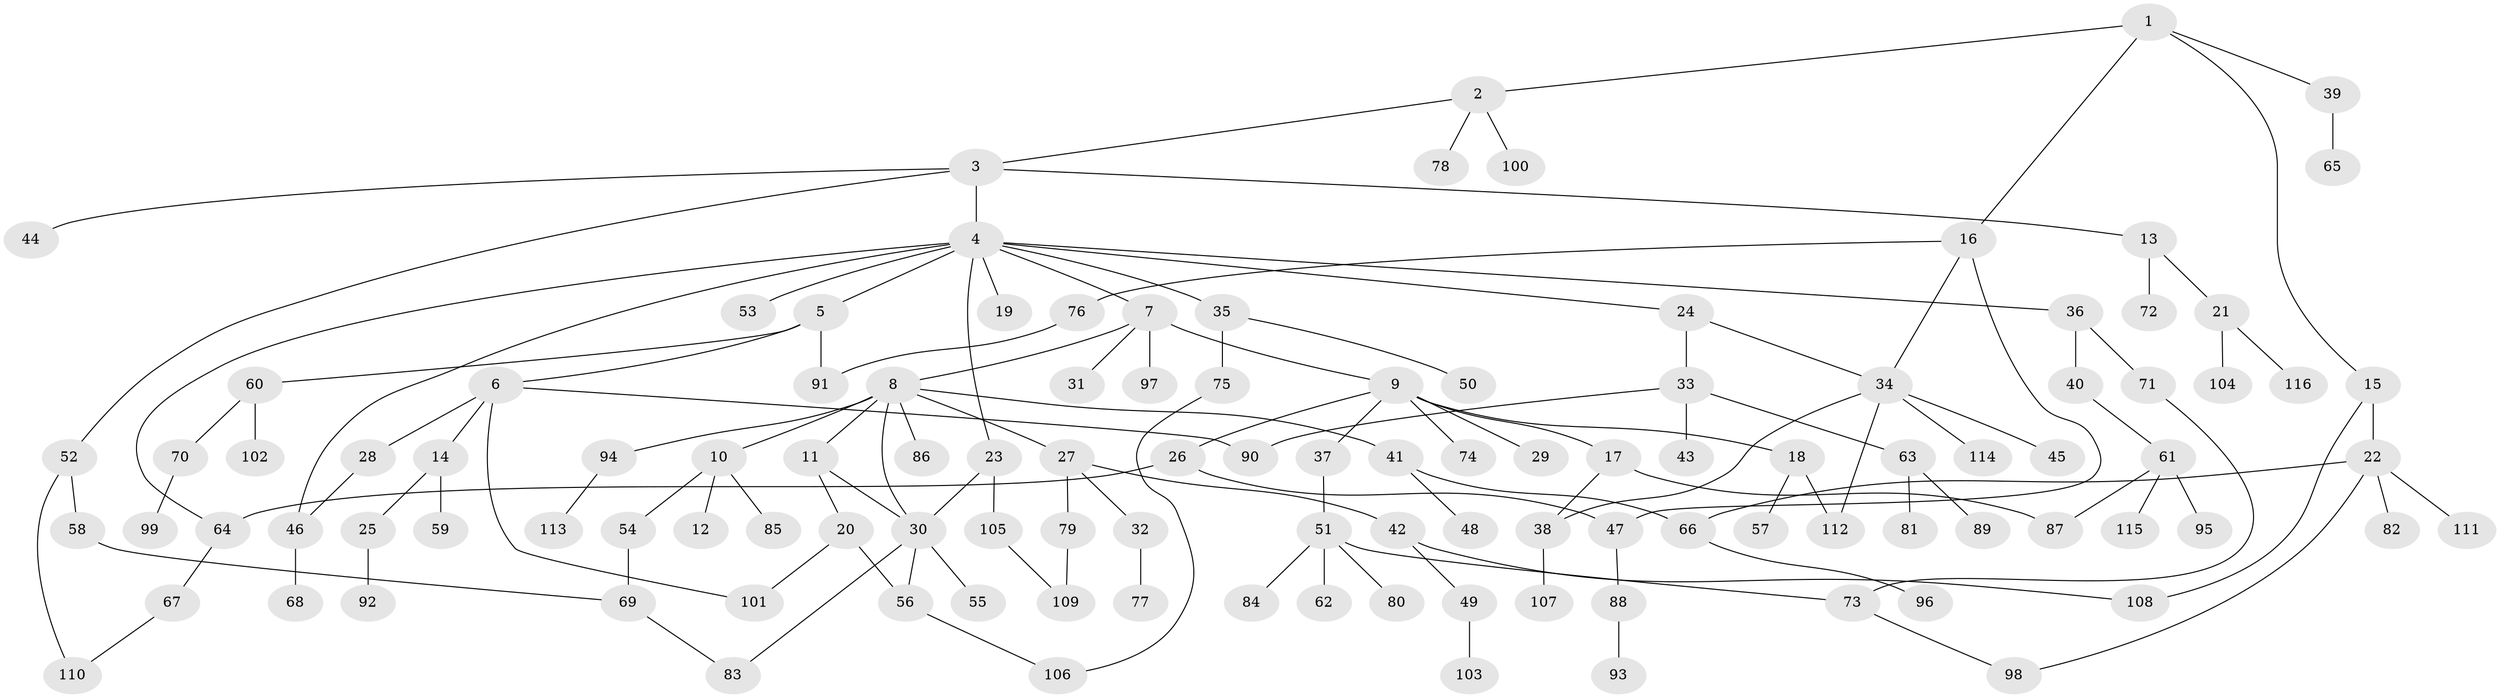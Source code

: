 // Generated by graph-tools (version 1.1) at 2025/25/03/09/25 03:25:35]
// undirected, 116 vertices, 137 edges
graph export_dot {
graph [start="1"]
  node [color=gray90,style=filled];
  1;
  2;
  3;
  4;
  5;
  6;
  7;
  8;
  9;
  10;
  11;
  12;
  13;
  14;
  15;
  16;
  17;
  18;
  19;
  20;
  21;
  22;
  23;
  24;
  25;
  26;
  27;
  28;
  29;
  30;
  31;
  32;
  33;
  34;
  35;
  36;
  37;
  38;
  39;
  40;
  41;
  42;
  43;
  44;
  45;
  46;
  47;
  48;
  49;
  50;
  51;
  52;
  53;
  54;
  55;
  56;
  57;
  58;
  59;
  60;
  61;
  62;
  63;
  64;
  65;
  66;
  67;
  68;
  69;
  70;
  71;
  72;
  73;
  74;
  75;
  76;
  77;
  78;
  79;
  80;
  81;
  82;
  83;
  84;
  85;
  86;
  87;
  88;
  89;
  90;
  91;
  92;
  93;
  94;
  95;
  96;
  97;
  98;
  99;
  100;
  101;
  102;
  103;
  104;
  105;
  106;
  107;
  108;
  109;
  110;
  111;
  112;
  113;
  114;
  115;
  116;
  1 -- 2;
  1 -- 15;
  1 -- 16;
  1 -- 39;
  2 -- 3;
  2 -- 78;
  2 -- 100;
  3 -- 4;
  3 -- 13;
  3 -- 44;
  3 -- 52;
  4 -- 5;
  4 -- 7;
  4 -- 19;
  4 -- 23;
  4 -- 24;
  4 -- 35;
  4 -- 36;
  4 -- 46;
  4 -- 53;
  4 -- 64;
  5 -- 6;
  5 -- 60;
  5 -- 91;
  6 -- 14;
  6 -- 28;
  6 -- 90;
  6 -- 101;
  7 -- 8;
  7 -- 9;
  7 -- 31;
  7 -- 97;
  8 -- 10;
  8 -- 11;
  8 -- 27;
  8 -- 41;
  8 -- 86;
  8 -- 94;
  8 -- 30;
  9 -- 17;
  9 -- 18;
  9 -- 26;
  9 -- 29;
  9 -- 37;
  9 -- 74;
  10 -- 12;
  10 -- 54;
  10 -- 85;
  11 -- 20;
  11 -- 30;
  13 -- 21;
  13 -- 72;
  14 -- 25;
  14 -- 59;
  15 -- 22;
  15 -- 108;
  16 -- 47;
  16 -- 76;
  16 -- 34;
  17 -- 38;
  17 -- 87;
  18 -- 57;
  18 -- 112;
  20 -- 101;
  20 -- 56;
  21 -- 104;
  21 -- 116;
  22 -- 66;
  22 -- 82;
  22 -- 111;
  22 -- 98;
  23 -- 105;
  23 -- 30;
  24 -- 33;
  24 -- 34;
  25 -- 92;
  26 -- 64;
  26 -- 47;
  27 -- 32;
  27 -- 42;
  27 -- 79;
  28 -- 46;
  30 -- 55;
  30 -- 56;
  30 -- 83;
  32 -- 77;
  33 -- 43;
  33 -- 63;
  33 -- 90;
  34 -- 38;
  34 -- 45;
  34 -- 114;
  34 -- 112;
  35 -- 50;
  35 -- 75;
  36 -- 40;
  36 -- 71;
  37 -- 51;
  38 -- 107;
  39 -- 65;
  40 -- 61;
  41 -- 48;
  41 -- 66;
  42 -- 49;
  42 -- 108;
  46 -- 68;
  47 -- 88;
  49 -- 103;
  51 -- 62;
  51 -- 80;
  51 -- 84;
  51 -- 73;
  52 -- 58;
  52 -- 110;
  54 -- 69;
  56 -- 106;
  58 -- 69;
  60 -- 70;
  60 -- 102;
  61 -- 87;
  61 -- 95;
  61 -- 115;
  63 -- 81;
  63 -- 89;
  64 -- 67;
  66 -- 96;
  67 -- 110;
  69 -- 83;
  70 -- 99;
  71 -- 73;
  73 -- 98;
  75 -- 106;
  76 -- 91;
  79 -- 109;
  88 -- 93;
  94 -- 113;
  105 -- 109;
}
